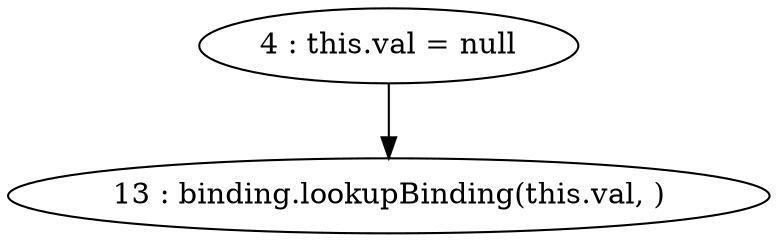 digraph G {
"4 : this.val = null"
"4 : this.val = null" -> "13 : binding.lookupBinding(this.val, )"
"13 : binding.lookupBinding(this.val, )"
}